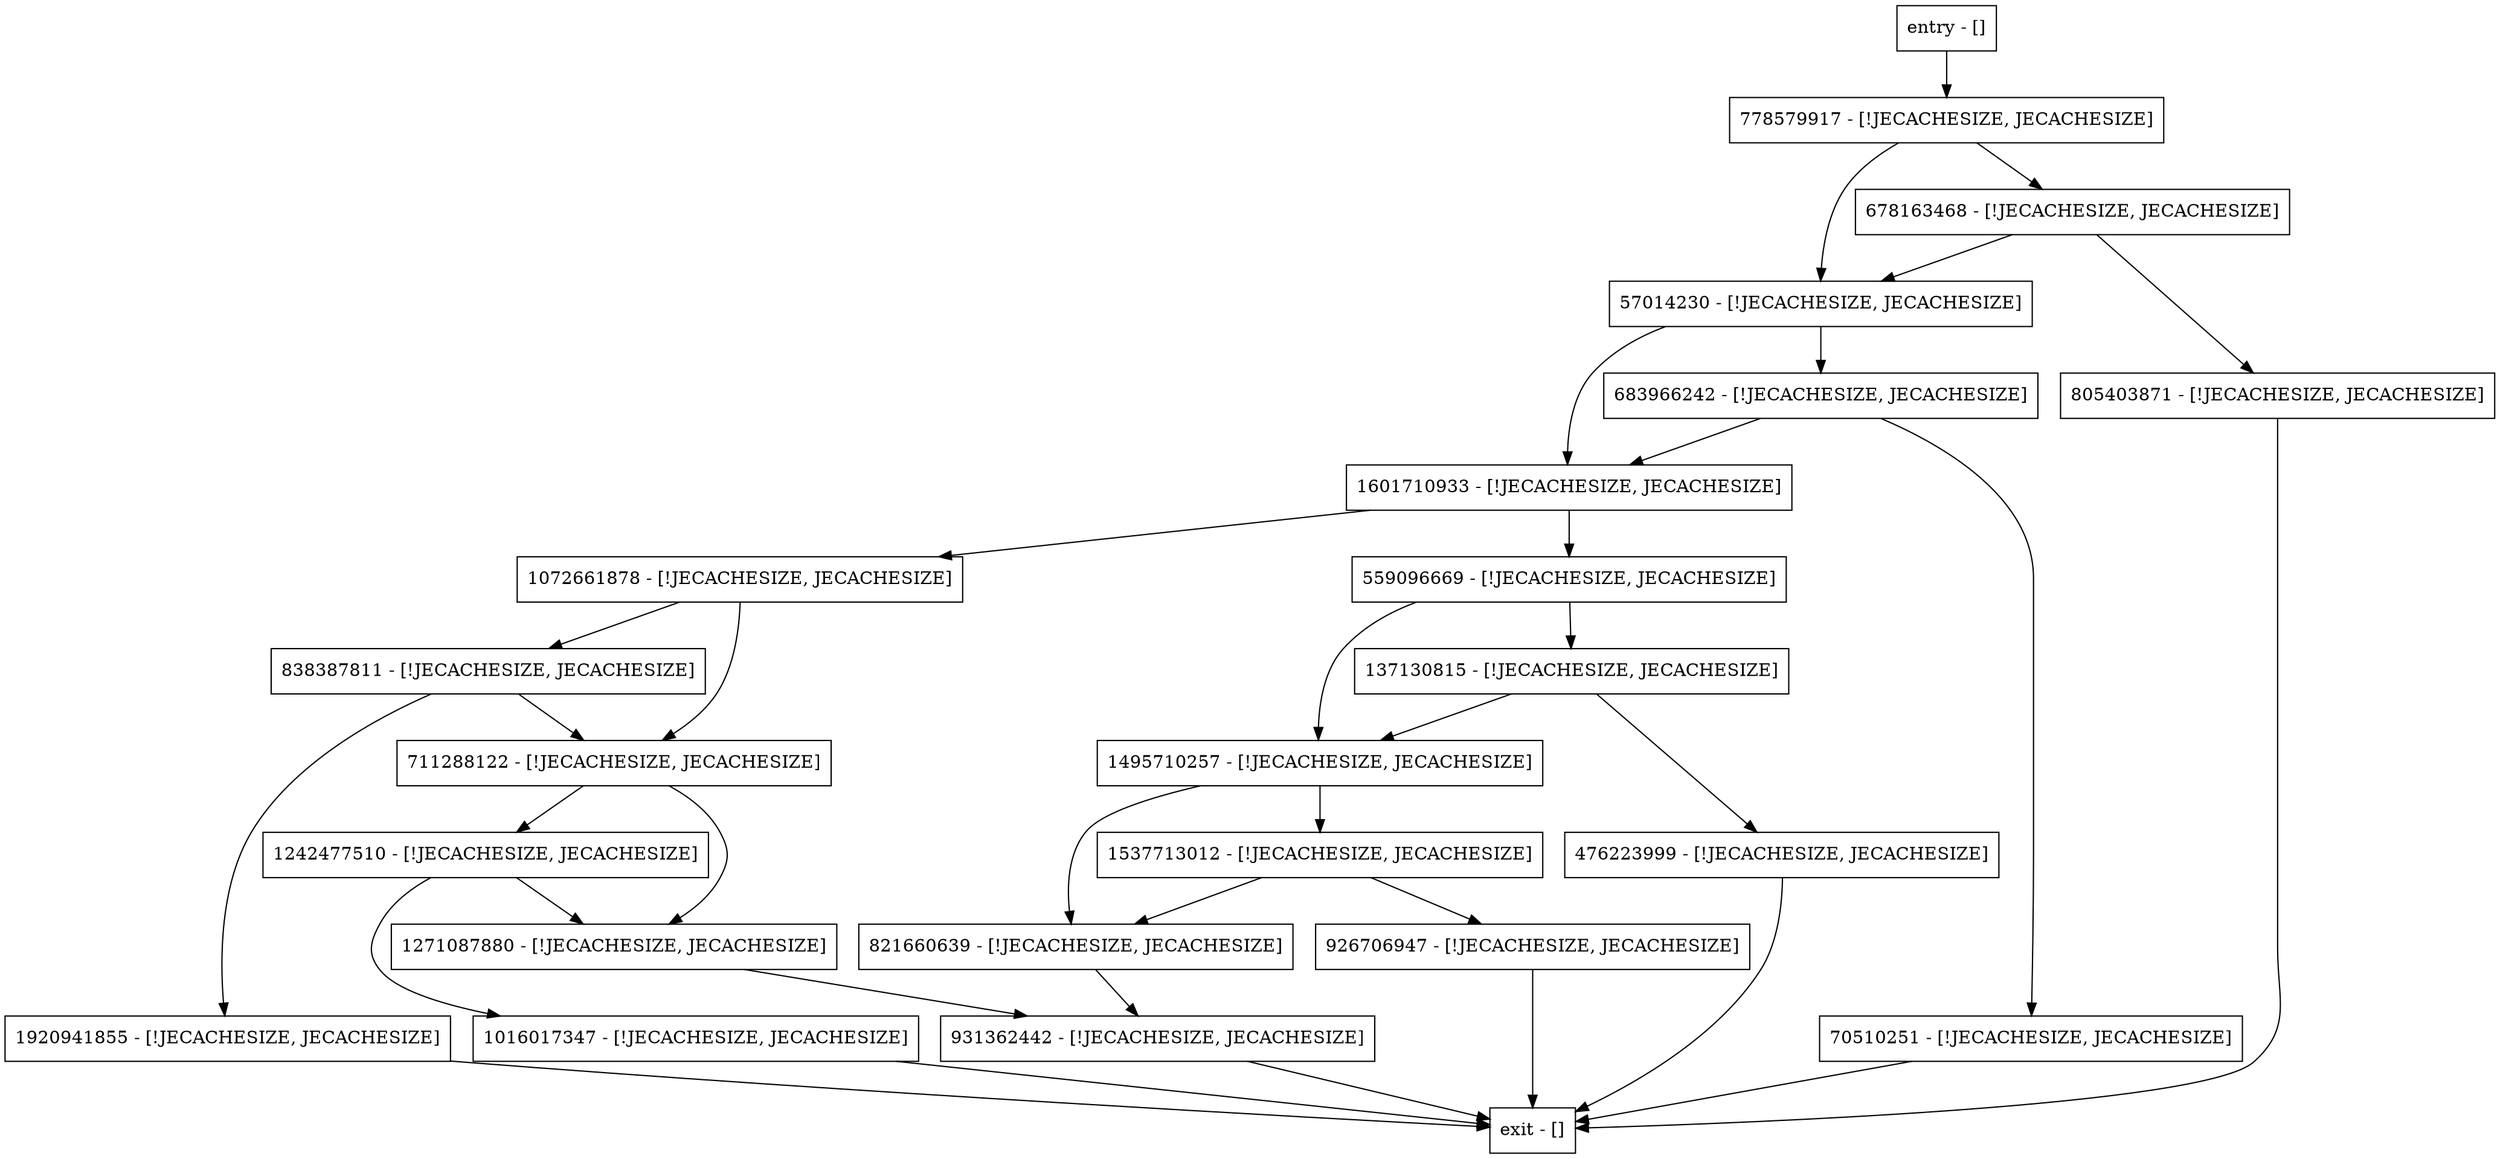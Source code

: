 digraph addBackInternal {
node [shape=record];
1601710933 [label="1601710933 - [!JECACHESIZE, JECACHESIZE]"];
778579917 [label="778579917 - [!JECACHESIZE, JECACHESIZE]"];
678163468 [label="678163468 - [!JECACHESIZE, JECACHESIZE]"];
137130815 [label="137130815 - [!JECACHESIZE, JECACHESIZE]"];
1537713012 [label="1537713012 - [!JECACHESIZE, JECACHESIZE]"];
559096669 [label="559096669 - [!JECACHESIZE, JECACHESIZE]"];
70510251 [label="70510251 - [!JECACHESIZE, JECACHESIZE]"];
821660639 [label="821660639 - [!JECACHESIZE, JECACHESIZE]"];
1495710257 [label="1495710257 - [!JECACHESIZE, JECACHESIZE]"];
476223999 [label="476223999 - [!JECACHESIZE, JECACHESIZE]"];
1920941855 [label="1920941855 - [!JECACHESIZE, JECACHESIZE]"];
1242477510 [label="1242477510 - [!JECACHESIZE, JECACHESIZE]"];
838387811 [label="838387811 - [!JECACHESIZE, JECACHESIZE]"];
1016017347 [label="1016017347 - [!JECACHESIZE, JECACHESIZE]"];
1271087880 [label="1271087880 - [!JECACHESIZE, JECACHESIZE]"];
805403871 [label="805403871 - [!JECACHESIZE, JECACHESIZE]"];
683966242 [label="683966242 - [!JECACHESIZE, JECACHESIZE]"];
entry [label="entry - []"];
exit [label="exit - []"];
1072661878 [label="1072661878 - [!JECACHESIZE, JECACHESIZE]"];
57014230 [label="57014230 - [!JECACHESIZE, JECACHESIZE]"];
711288122 [label="711288122 - [!JECACHESIZE, JECACHESIZE]"];
931362442 [label="931362442 - [!JECACHESIZE, JECACHESIZE]"];
926706947 [label="926706947 - [!JECACHESIZE, JECACHESIZE]"];
entry;
exit;
1601710933 -> 1072661878;
1601710933 -> 559096669;
778579917 -> 678163468;
778579917 -> 57014230;
678163468 -> 57014230;
678163468 -> 805403871;
137130815 -> 476223999;
137130815 -> 1495710257;
1537713012 -> 821660639;
1537713012 -> 926706947;
559096669 -> 1495710257;
559096669 -> 137130815;
70510251 -> exit;
821660639 -> 931362442;
1495710257 -> 1537713012;
1495710257 -> 821660639;
476223999 -> exit;
1920941855 -> exit;
1242477510 -> 1016017347;
1242477510 -> 1271087880;
838387811 -> 1920941855;
838387811 -> 711288122;
1016017347 -> exit;
1271087880 -> 931362442;
805403871 -> exit;
683966242 -> 1601710933;
683966242 -> 70510251;
entry -> 778579917;
1072661878 -> 838387811;
1072661878 -> 711288122;
57014230 -> 1601710933;
57014230 -> 683966242;
711288122 -> 1242477510;
711288122 -> 1271087880;
931362442 -> exit;
926706947 -> exit;
}
